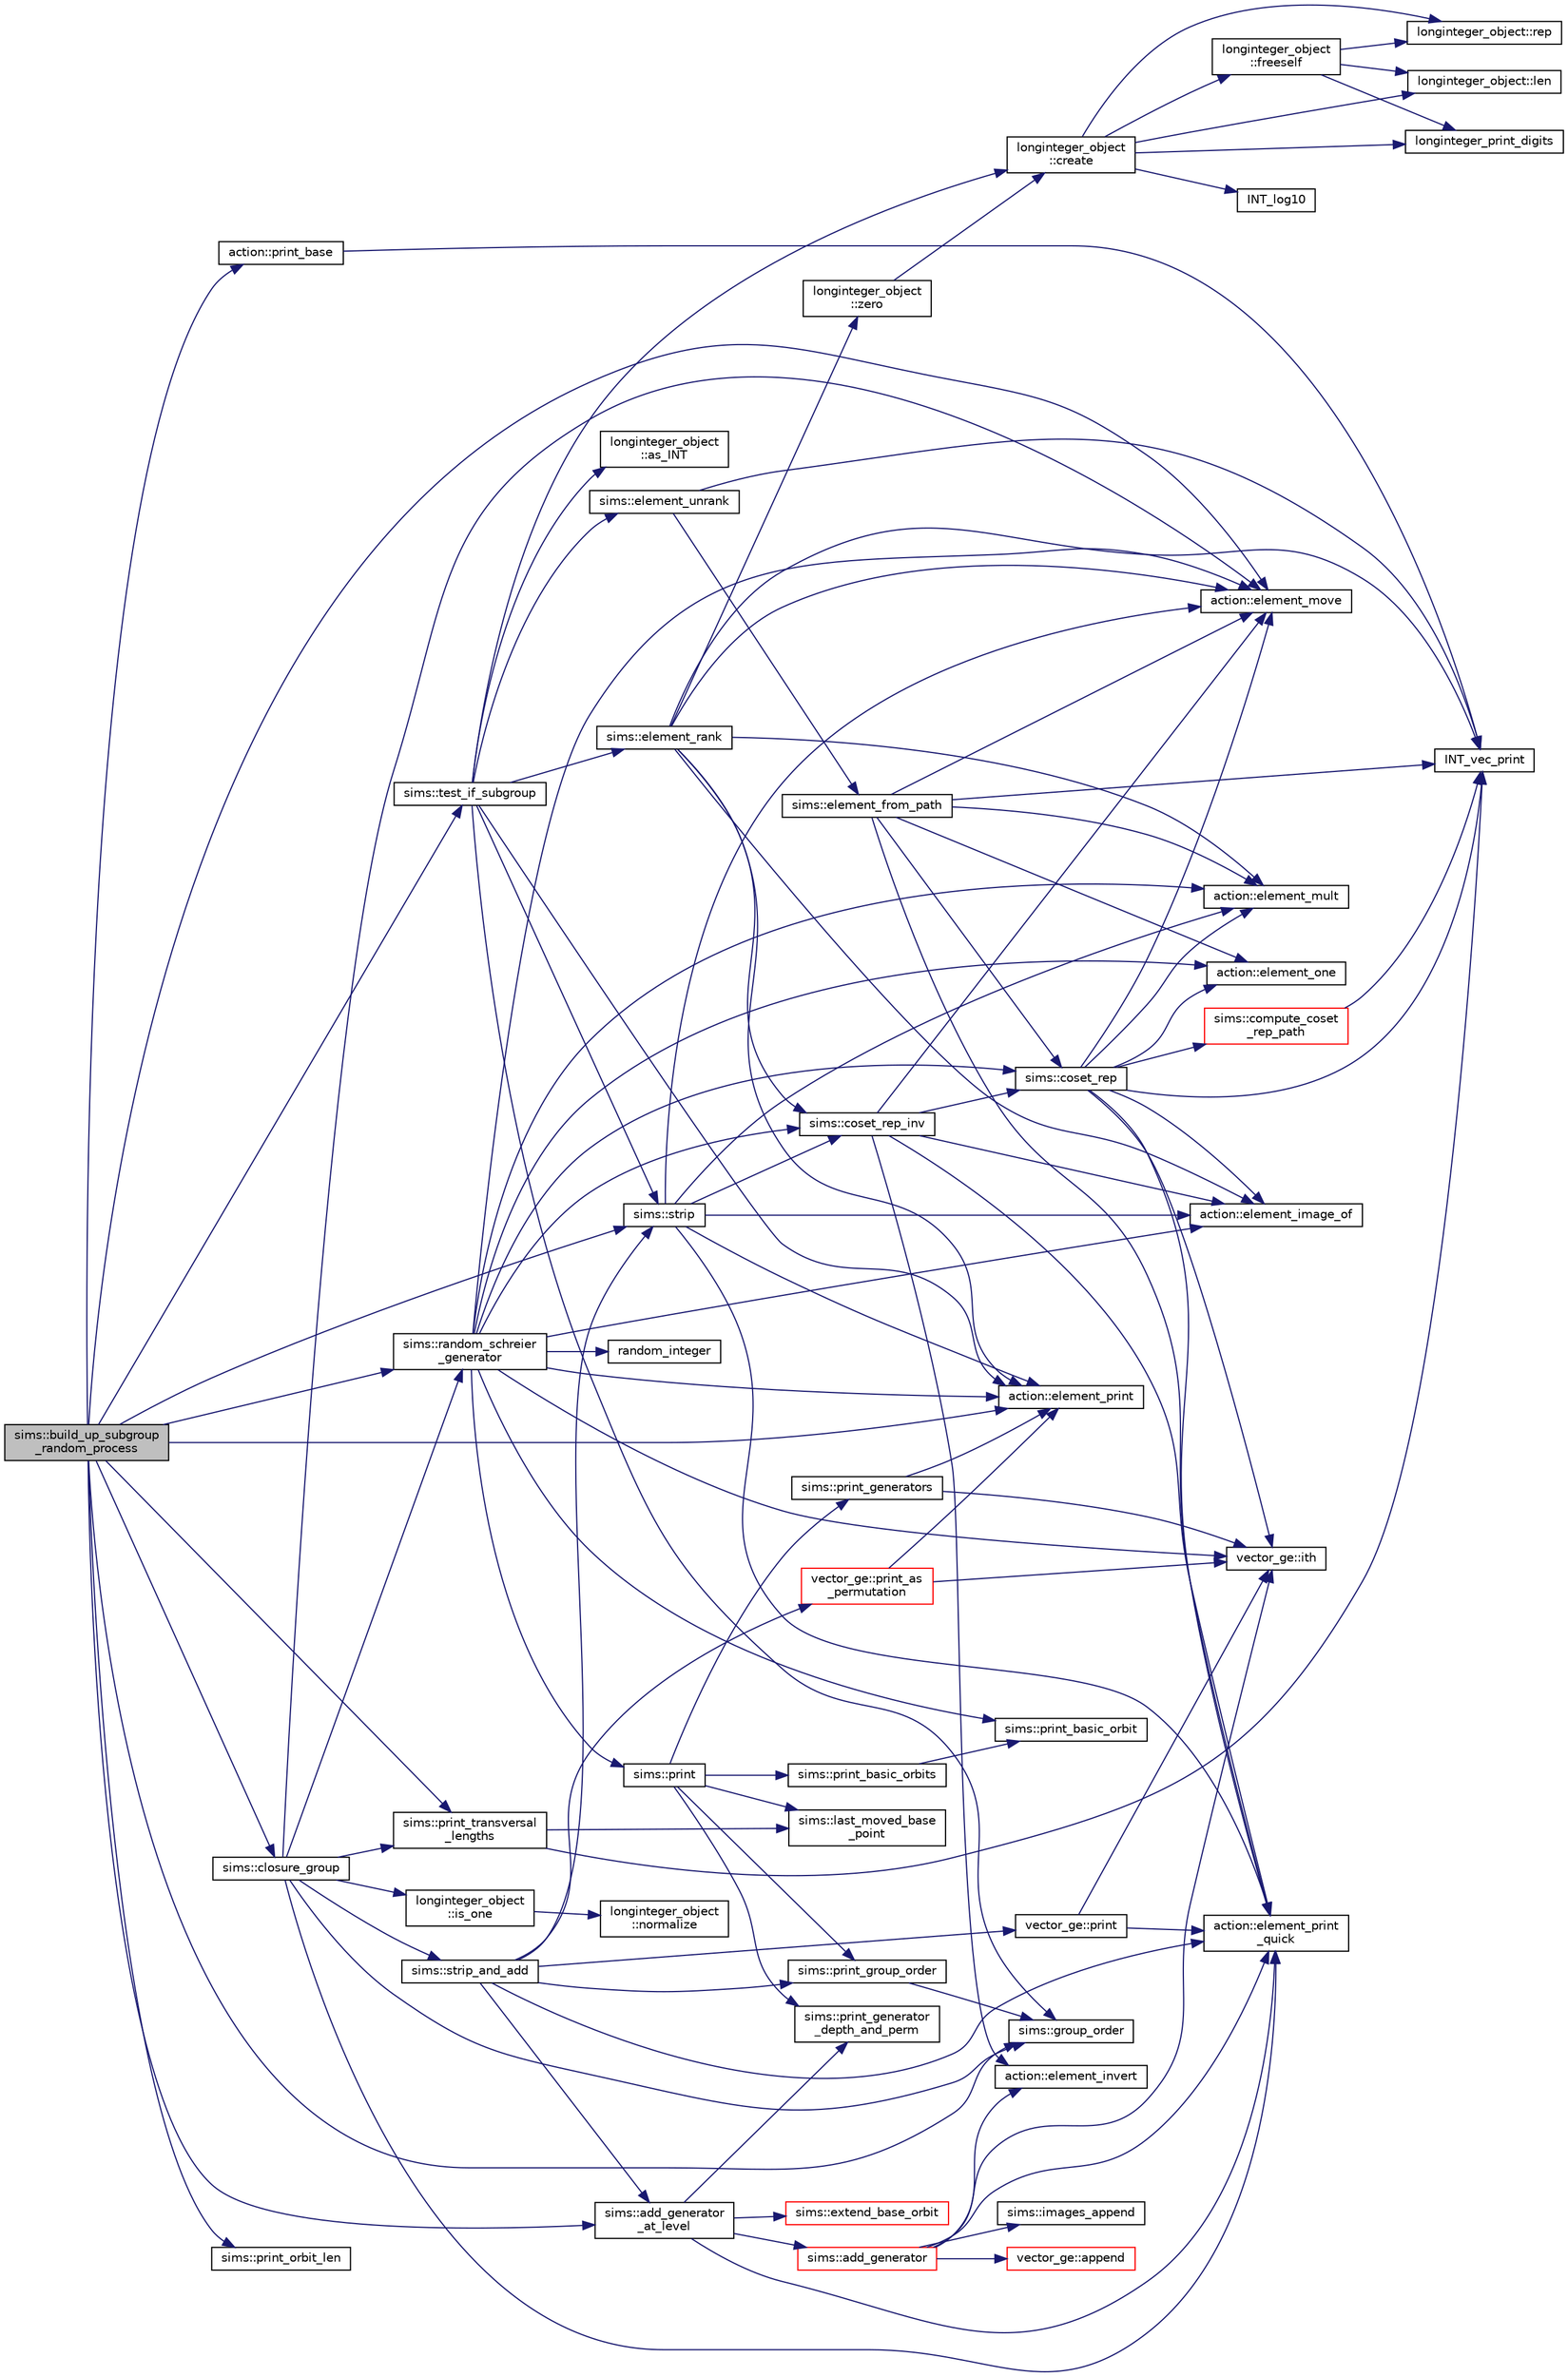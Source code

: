 digraph "sims::build_up_subgroup_random_process"
{
  edge [fontname="Helvetica",fontsize="10",labelfontname="Helvetica",labelfontsize="10"];
  node [fontname="Helvetica",fontsize="10",shape=record];
  rankdir="LR";
  Node631 [label="sims::build_up_subgroup\l_random_process",height=0.2,width=0.4,color="black", fillcolor="grey75", style="filled", fontcolor="black"];
  Node631 -> Node632 [color="midnightblue",fontsize="10",style="solid",fontname="Helvetica"];
  Node632 [label="sims::group_order",height=0.2,width=0.4,color="black", fillcolor="white", style="filled",URL="$d9/df3/classsims.html#aa442445175656570fa35febbe790efad"];
  Node631 -> Node633 [color="midnightblue",fontsize="10",style="solid",fontname="Helvetica"];
  Node633 [label="sims::test_if_subgroup",height=0.2,width=0.4,color="black", fillcolor="white", style="filled",URL="$d9/df3/classsims.html#a60f53e947f3a0949805cf0e422749bf5"];
  Node633 -> Node632 [color="midnightblue",fontsize="10",style="solid",fontname="Helvetica"];
  Node633 -> Node634 [color="midnightblue",fontsize="10",style="solid",fontname="Helvetica"];
  Node634 [label="longinteger_object\l::as_INT",height=0.2,width=0.4,color="black", fillcolor="white", style="filled",URL="$dd/d7e/classlonginteger__object.html#afb992d4679a6741acc63c8bcba27971e"];
  Node633 -> Node635 [color="midnightblue",fontsize="10",style="solid",fontname="Helvetica"];
  Node635 [label="longinteger_object\l::create",height=0.2,width=0.4,color="black", fillcolor="white", style="filled",URL="$dd/d7e/classlonginteger__object.html#a95d2eebc60849c3963a49298b1f498c2"];
  Node635 -> Node636 [color="midnightblue",fontsize="10",style="solid",fontname="Helvetica"];
  Node636 [label="longinteger_object\l::freeself",height=0.2,width=0.4,color="black", fillcolor="white", style="filled",URL="$dd/d7e/classlonginteger__object.html#a06450f8c4795d81da6d680830ef958a1"];
  Node636 -> Node637 [color="midnightblue",fontsize="10",style="solid",fontname="Helvetica"];
  Node637 [label="longinteger_print_digits",height=0.2,width=0.4,color="black", fillcolor="white", style="filled",URL="$de/dc5/algebra__and__number__theory_8h.html#ac2bac7b12f5b6440b8dad275cd7a157d"];
  Node636 -> Node638 [color="midnightblue",fontsize="10",style="solid",fontname="Helvetica"];
  Node638 [label="longinteger_object::rep",height=0.2,width=0.4,color="black", fillcolor="white", style="filled",URL="$dd/d7e/classlonginteger__object.html#a3ecaf12738cc721d281c416503f241e2"];
  Node636 -> Node639 [color="midnightblue",fontsize="10",style="solid",fontname="Helvetica"];
  Node639 [label="longinteger_object::len",height=0.2,width=0.4,color="black", fillcolor="white", style="filled",URL="$dd/d7e/classlonginteger__object.html#a0bfeae35be8a6fd44ed7f76413596ab1"];
  Node635 -> Node640 [color="midnightblue",fontsize="10",style="solid",fontname="Helvetica"];
  Node640 [label="INT_log10",height=0.2,width=0.4,color="black", fillcolor="white", style="filled",URL="$de/dc5/algebra__and__number__theory_8h.html#a98bc0a6c562370a355165d2538dac250"];
  Node635 -> Node637 [color="midnightblue",fontsize="10",style="solid",fontname="Helvetica"];
  Node635 -> Node638 [color="midnightblue",fontsize="10",style="solid",fontname="Helvetica"];
  Node635 -> Node639 [color="midnightblue",fontsize="10",style="solid",fontname="Helvetica"];
  Node633 -> Node641 [color="midnightblue",fontsize="10",style="solid",fontname="Helvetica"];
  Node641 [label="sims::element_unrank",height=0.2,width=0.4,color="black", fillcolor="white", style="filled",URL="$d9/df3/classsims.html#ae7e72ffe2204f17d3e4d19360c59f147"];
  Node641 -> Node642 [color="midnightblue",fontsize="10",style="solid",fontname="Helvetica"];
  Node642 [label="INT_vec_print",height=0.2,width=0.4,color="black", fillcolor="white", style="filled",URL="$df/dbf/sajeeb_8_c.html#a79a5901af0b47dd0d694109543c027fe"];
  Node641 -> Node643 [color="midnightblue",fontsize="10",style="solid",fontname="Helvetica"];
  Node643 [label="sims::element_from_path",height=0.2,width=0.4,color="black", fillcolor="white", style="filled",URL="$d9/df3/classsims.html#a4a9bc25b1b8e61ba34d6d3d9f9fb8ab8"];
  Node643 -> Node642 [color="midnightblue",fontsize="10",style="solid",fontname="Helvetica"];
  Node643 -> Node644 [color="midnightblue",fontsize="10",style="solid",fontname="Helvetica"];
  Node644 [label="action::element_one",height=0.2,width=0.4,color="black", fillcolor="white", style="filled",URL="$d2/d86/classaction.html#a780a105daf04d6d1fe7e2f63b3c88e3b"];
  Node643 -> Node645 [color="midnightblue",fontsize="10",style="solid",fontname="Helvetica"];
  Node645 [label="sims::coset_rep",height=0.2,width=0.4,color="black", fillcolor="white", style="filled",URL="$d9/df3/classsims.html#a3d669dba4d005cd2399388f27f44cd04"];
  Node645 -> Node646 [color="midnightblue",fontsize="10",style="solid",fontname="Helvetica"];
  Node646 [label="sims::compute_coset\l_rep_path",height=0.2,width=0.4,color="red", fillcolor="white", style="filled",URL="$d9/df3/classsims.html#a22a53a24eb86dcfe54cb3588776a4d96"];
  Node646 -> Node642 [color="midnightblue",fontsize="10",style="solid",fontname="Helvetica"];
  Node645 -> Node642 [color="midnightblue",fontsize="10",style="solid",fontname="Helvetica"];
  Node645 -> Node644 [color="midnightblue",fontsize="10",style="solid",fontname="Helvetica"];
  Node645 -> Node648 [color="midnightblue",fontsize="10",style="solid",fontname="Helvetica"];
  Node648 [label="vector_ge::ith",height=0.2,width=0.4,color="black", fillcolor="white", style="filled",URL="$d4/d6e/classvector__ge.html#a1ff002e8b746a9beb119d57dcd4a15ff"];
  Node645 -> Node649 [color="midnightblue",fontsize="10",style="solid",fontname="Helvetica"];
  Node649 [label="action::element_print\l_quick",height=0.2,width=0.4,color="black", fillcolor="white", style="filled",URL="$d2/d86/classaction.html#a4844680cf6750396f76494a28655265b"];
  Node645 -> Node650 [color="midnightblue",fontsize="10",style="solid",fontname="Helvetica"];
  Node650 [label="action::element_mult",height=0.2,width=0.4,color="black", fillcolor="white", style="filled",URL="$d2/d86/classaction.html#ae9e36b2cae1f0f7bd7144097fa9a34b3"];
  Node645 -> Node651 [color="midnightblue",fontsize="10",style="solid",fontname="Helvetica"];
  Node651 [label="action::element_move",height=0.2,width=0.4,color="black", fillcolor="white", style="filled",URL="$d2/d86/classaction.html#a550947491bbb534d3d7951f50198a874"];
  Node645 -> Node652 [color="midnightblue",fontsize="10",style="solid",fontname="Helvetica"];
  Node652 [label="action::element_image_of",height=0.2,width=0.4,color="black", fillcolor="white", style="filled",URL="$d2/d86/classaction.html#ae09559d4537a048fc860f8a74a31393d"];
  Node643 -> Node649 [color="midnightblue",fontsize="10",style="solid",fontname="Helvetica"];
  Node643 -> Node650 [color="midnightblue",fontsize="10",style="solid",fontname="Helvetica"];
  Node643 -> Node651 [color="midnightblue",fontsize="10",style="solid",fontname="Helvetica"];
  Node633 -> Node653 [color="midnightblue",fontsize="10",style="solid",fontname="Helvetica"];
  Node653 [label="sims::strip",height=0.2,width=0.4,color="black", fillcolor="white", style="filled",URL="$d9/df3/classsims.html#a4d902cab732ddf9f60788dda85b0a775"];
  Node653 -> Node649 [color="midnightblue",fontsize="10",style="solid",fontname="Helvetica"];
  Node653 -> Node651 [color="midnightblue",fontsize="10",style="solid",fontname="Helvetica"];
  Node653 -> Node652 [color="midnightblue",fontsize="10",style="solid",fontname="Helvetica"];
  Node653 -> Node654 [color="midnightblue",fontsize="10",style="solid",fontname="Helvetica"];
  Node654 [label="sims::coset_rep_inv",height=0.2,width=0.4,color="black", fillcolor="white", style="filled",URL="$d9/df3/classsims.html#a388f523d4ec997fce4e9ede924de99b9"];
  Node654 -> Node645 [color="midnightblue",fontsize="10",style="solid",fontname="Helvetica"];
  Node654 -> Node649 [color="midnightblue",fontsize="10",style="solid",fontname="Helvetica"];
  Node654 -> Node652 [color="midnightblue",fontsize="10",style="solid",fontname="Helvetica"];
  Node654 -> Node655 [color="midnightblue",fontsize="10",style="solid",fontname="Helvetica"];
  Node655 [label="action::element_invert",height=0.2,width=0.4,color="black", fillcolor="white", style="filled",URL="$d2/d86/classaction.html#aa4bd01e338497714586636751fcef436"];
  Node654 -> Node651 [color="midnightblue",fontsize="10",style="solid",fontname="Helvetica"];
  Node653 -> Node656 [color="midnightblue",fontsize="10",style="solid",fontname="Helvetica"];
  Node656 [label="action::element_print",height=0.2,width=0.4,color="black", fillcolor="white", style="filled",URL="$d2/d86/classaction.html#ae38c3ef3c1125213733d63c6fc3c40cd"];
  Node653 -> Node650 [color="midnightblue",fontsize="10",style="solid",fontname="Helvetica"];
  Node633 -> Node657 [color="midnightblue",fontsize="10",style="solid",fontname="Helvetica"];
  Node657 [label="sims::element_rank",height=0.2,width=0.4,color="black", fillcolor="white", style="filled",URL="$d9/df3/classsims.html#a00fb332192d01becb17b6a059482fc8d"];
  Node657 -> Node651 [color="midnightblue",fontsize="10",style="solid",fontname="Helvetica"];
  Node657 -> Node658 [color="midnightblue",fontsize="10",style="solid",fontname="Helvetica"];
  Node658 [label="longinteger_object\l::zero",height=0.2,width=0.4,color="black", fillcolor="white", style="filled",URL="$dd/d7e/classlonginteger__object.html#a6cdf946c2eb5e3e71ffb534716fa8a86"];
  Node658 -> Node635 [color="midnightblue",fontsize="10",style="solid",fontname="Helvetica"];
  Node657 -> Node652 [color="midnightblue",fontsize="10",style="solid",fontname="Helvetica"];
  Node657 -> Node642 [color="midnightblue",fontsize="10",style="solid",fontname="Helvetica"];
  Node657 -> Node656 [color="midnightblue",fontsize="10",style="solid",fontname="Helvetica"];
  Node657 -> Node654 [color="midnightblue",fontsize="10",style="solid",fontname="Helvetica"];
  Node657 -> Node650 [color="midnightblue",fontsize="10",style="solid",fontname="Helvetica"];
  Node633 -> Node656 [color="midnightblue",fontsize="10",style="solid",fontname="Helvetica"];
  Node631 -> Node659 [color="midnightblue",fontsize="10",style="solid",fontname="Helvetica"];
  Node659 [label="action::print_base",height=0.2,width=0.4,color="black", fillcolor="white", style="filled",URL="$d2/d86/classaction.html#a6ac1c35b58155659d22359820a3ae18a"];
  Node659 -> Node642 [color="midnightblue",fontsize="10",style="solid",fontname="Helvetica"];
  Node631 -> Node660 [color="midnightblue",fontsize="10",style="solid",fontname="Helvetica"];
  Node660 [label="sims::print_orbit_len",height=0.2,width=0.4,color="black", fillcolor="white", style="filled",URL="$d9/df3/classsims.html#aafae664e1594cffd4317cf881748cf0b"];
  Node631 -> Node661 [color="midnightblue",fontsize="10",style="solid",fontname="Helvetica"];
  Node661 [label="sims::random_schreier\l_generator",height=0.2,width=0.4,color="black", fillcolor="white", style="filled",URL="$d9/df3/classsims.html#aaa77048e586c36a7639fa61ff66e0a23"];
  Node661 -> Node644 [color="midnightblue",fontsize="10",style="solid",fontname="Helvetica"];
  Node661 -> Node662 [color="midnightblue",fontsize="10",style="solid",fontname="Helvetica"];
  Node662 [label="random_integer",height=0.2,width=0.4,color="black", fillcolor="white", style="filled",URL="$d5/db4/io__and__os_8h.html#a509937846575424b1c8863e1bb96a766"];
  Node661 -> Node645 [color="midnightblue",fontsize="10",style="solid",fontname="Helvetica"];
  Node661 -> Node652 [color="midnightblue",fontsize="10",style="solid",fontname="Helvetica"];
  Node661 -> Node663 [color="midnightblue",fontsize="10",style="solid",fontname="Helvetica"];
  Node663 [label="sims::print_basic_orbit",height=0.2,width=0.4,color="black", fillcolor="white", style="filled",URL="$d9/df3/classsims.html#ae777e80bb7cef4f757c701173f924a6d"];
  Node661 -> Node656 [color="midnightblue",fontsize="10",style="solid",fontname="Helvetica"];
  Node661 -> Node648 [color="midnightblue",fontsize="10",style="solid",fontname="Helvetica"];
  Node661 -> Node650 [color="midnightblue",fontsize="10",style="solid",fontname="Helvetica"];
  Node661 -> Node651 [color="midnightblue",fontsize="10",style="solid",fontname="Helvetica"];
  Node661 -> Node664 [color="midnightblue",fontsize="10",style="solid",fontname="Helvetica"];
  Node664 [label="sims::print",height=0.2,width=0.4,color="black", fillcolor="white", style="filled",URL="$d9/df3/classsims.html#a93c3d22dc3ac6d78acc60bad65234944"];
  Node664 -> Node665 [color="midnightblue",fontsize="10",style="solid",fontname="Helvetica"];
  Node665 [label="sims::last_moved_base\l_point",height=0.2,width=0.4,color="black", fillcolor="white", style="filled",URL="$d9/df3/classsims.html#ab7549d6212df09ad5fdcc8b5edbe8806"];
  Node664 -> Node666 [color="midnightblue",fontsize="10",style="solid",fontname="Helvetica"];
  Node666 [label="sims::print_group_order",height=0.2,width=0.4,color="black", fillcolor="white", style="filled",URL="$d9/df3/classsims.html#a2fc3bfc40a993e0a6902374465304c0c"];
  Node666 -> Node632 [color="midnightblue",fontsize="10",style="solid",fontname="Helvetica"];
  Node664 -> Node667 [color="midnightblue",fontsize="10",style="solid",fontname="Helvetica"];
  Node667 [label="sims::print_generator\l_depth_and_perm",height=0.2,width=0.4,color="black", fillcolor="white", style="filled",URL="$d9/df3/classsims.html#a4630b82437f49635da45c5fc1953d919"];
  Node664 -> Node668 [color="midnightblue",fontsize="10",style="solid",fontname="Helvetica"];
  Node668 [label="sims::print_generators",height=0.2,width=0.4,color="black", fillcolor="white", style="filled",URL="$d9/df3/classsims.html#a49dfebd7ef9b23cb3c1264bc462f2233"];
  Node668 -> Node656 [color="midnightblue",fontsize="10",style="solid",fontname="Helvetica"];
  Node668 -> Node648 [color="midnightblue",fontsize="10",style="solid",fontname="Helvetica"];
  Node664 -> Node669 [color="midnightblue",fontsize="10",style="solid",fontname="Helvetica"];
  Node669 [label="sims::print_basic_orbits",height=0.2,width=0.4,color="black", fillcolor="white", style="filled",URL="$d9/df3/classsims.html#ab26955fba9bb5a6fe176b4f12d0a6c5a"];
  Node669 -> Node663 [color="midnightblue",fontsize="10",style="solid",fontname="Helvetica"];
  Node661 -> Node654 [color="midnightblue",fontsize="10",style="solid",fontname="Helvetica"];
  Node631 -> Node651 [color="midnightblue",fontsize="10",style="solid",fontname="Helvetica"];
  Node631 -> Node656 [color="midnightblue",fontsize="10",style="solid",fontname="Helvetica"];
  Node631 -> Node653 [color="midnightblue",fontsize="10",style="solid",fontname="Helvetica"];
  Node631 -> Node670 [color="midnightblue",fontsize="10",style="solid",fontname="Helvetica"];
  Node670 [label="sims::closure_group",height=0.2,width=0.4,color="black", fillcolor="white", style="filled",URL="$d9/df3/classsims.html#a7ecab5d843b1960ba9386e1b5dd41b95"];
  Node670 -> Node671 [color="midnightblue",fontsize="10",style="solid",fontname="Helvetica"];
  Node671 [label="sims::print_transversal\l_lengths",height=0.2,width=0.4,color="black", fillcolor="white", style="filled",URL="$d9/df3/classsims.html#a122d9276cad4b4fbb8ea6f7831d43020"];
  Node671 -> Node642 [color="midnightblue",fontsize="10",style="solid",fontname="Helvetica"];
  Node671 -> Node665 [color="midnightblue",fontsize="10",style="solid",fontname="Helvetica"];
  Node670 -> Node632 [color="midnightblue",fontsize="10",style="solid",fontname="Helvetica"];
  Node670 -> Node672 [color="midnightblue",fontsize="10",style="solid",fontname="Helvetica"];
  Node672 [label="longinteger_object\l::is_one",height=0.2,width=0.4,color="black", fillcolor="white", style="filled",URL="$dd/d7e/classlonginteger__object.html#adeab597c8bb66f36eb085f046d1df656"];
  Node672 -> Node673 [color="midnightblue",fontsize="10",style="solid",fontname="Helvetica"];
  Node673 [label="longinteger_object\l::normalize",height=0.2,width=0.4,color="black", fillcolor="white", style="filled",URL="$dd/d7e/classlonginteger__object.html#ae27040d862a5624e98fc9582daa889ee"];
  Node670 -> Node661 [color="midnightblue",fontsize="10",style="solid",fontname="Helvetica"];
  Node670 -> Node651 [color="midnightblue",fontsize="10",style="solid",fontname="Helvetica"];
  Node670 -> Node674 [color="midnightblue",fontsize="10",style="solid",fontname="Helvetica"];
  Node674 [label="sims::strip_and_add",height=0.2,width=0.4,color="black", fillcolor="white", style="filled",URL="$d9/df3/classsims.html#a9b8596883351af7ca772a7b0866a4027"];
  Node674 -> Node653 [color="midnightblue",fontsize="10",style="solid",fontname="Helvetica"];
  Node674 -> Node649 [color="midnightblue",fontsize="10",style="solid",fontname="Helvetica"];
  Node674 -> Node675 [color="midnightblue",fontsize="10",style="solid",fontname="Helvetica"];
  Node675 [label="sims::add_generator\l_at_level",height=0.2,width=0.4,color="black", fillcolor="white", style="filled",URL="$d9/df3/classsims.html#ac9f0f17058381524d70645e9d6893e4d"];
  Node675 -> Node649 [color="midnightblue",fontsize="10",style="solid",fontname="Helvetica"];
  Node675 -> Node676 [color="midnightblue",fontsize="10",style="solid",fontname="Helvetica"];
  Node676 [label="sims::add_generator",height=0.2,width=0.4,color="red", fillcolor="white", style="filled",URL="$d9/df3/classsims.html#add28c3fa3ed9825c7ccb4b1fb7ac22d4"];
  Node676 -> Node649 [color="midnightblue",fontsize="10",style="solid",fontname="Helvetica"];
  Node676 -> Node677 [color="midnightblue",fontsize="10",style="solid",fontname="Helvetica"];
  Node677 [label="vector_ge::append",height=0.2,width=0.4,color="red", fillcolor="white", style="filled",URL="$d4/d6e/classvector__ge.html#a6e24ff78ee23cd3e94b266038f059e83"];
  Node676 -> Node655 [color="midnightblue",fontsize="10",style="solid",fontname="Helvetica"];
  Node676 -> Node648 [color="midnightblue",fontsize="10",style="solid",fontname="Helvetica"];
  Node676 -> Node680 [color="midnightblue",fontsize="10",style="solid",fontname="Helvetica"];
  Node680 [label="sims::images_append",height=0.2,width=0.4,color="black", fillcolor="white", style="filled",URL="$d9/df3/classsims.html#a2eedbb17ba9644f7d57d81dafab0eb01"];
  Node675 -> Node667 [color="midnightblue",fontsize="10",style="solid",fontname="Helvetica"];
  Node675 -> Node683 [color="midnightblue",fontsize="10",style="solid",fontname="Helvetica"];
  Node683 [label="sims::extend_base_orbit",height=0.2,width=0.4,color="red", fillcolor="white", style="filled",URL="$d9/df3/classsims.html#a1ded039dbe83239f4e116fe5b84fdcea"];
  Node674 -> Node685 [color="midnightblue",fontsize="10",style="solid",fontname="Helvetica"];
  Node685 [label="vector_ge::print",height=0.2,width=0.4,color="black", fillcolor="white", style="filled",URL="$d4/d6e/classvector__ge.html#a0d260cce035c20b32d7989c50670aa8a"];
  Node685 -> Node649 [color="midnightblue",fontsize="10",style="solid",fontname="Helvetica"];
  Node685 -> Node648 [color="midnightblue",fontsize="10",style="solid",fontname="Helvetica"];
  Node674 -> Node686 [color="midnightblue",fontsize="10",style="solid",fontname="Helvetica"];
  Node686 [label="vector_ge::print_as\l_permutation",height=0.2,width=0.4,color="red", fillcolor="white", style="filled",URL="$d4/d6e/classvector__ge.html#ac62360340b6ad2484c121584465eeef2"];
  Node686 -> Node656 [color="midnightblue",fontsize="10",style="solid",fontname="Helvetica"];
  Node686 -> Node648 [color="midnightblue",fontsize="10",style="solid",fontname="Helvetica"];
  Node674 -> Node666 [color="midnightblue",fontsize="10",style="solid",fontname="Helvetica"];
  Node670 -> Node649 [color="midnightblue",fontsize="10",style="solid",fontname="Helvetica"];
  Node631 -> Node675 [color="midnightblue",fontsize="10",style="solid",fontname="Helvetica"];
  Node631 -> Node671 [color="midnightblue",fontsize="10",style="solid",fontname="Helvetica"];
}
